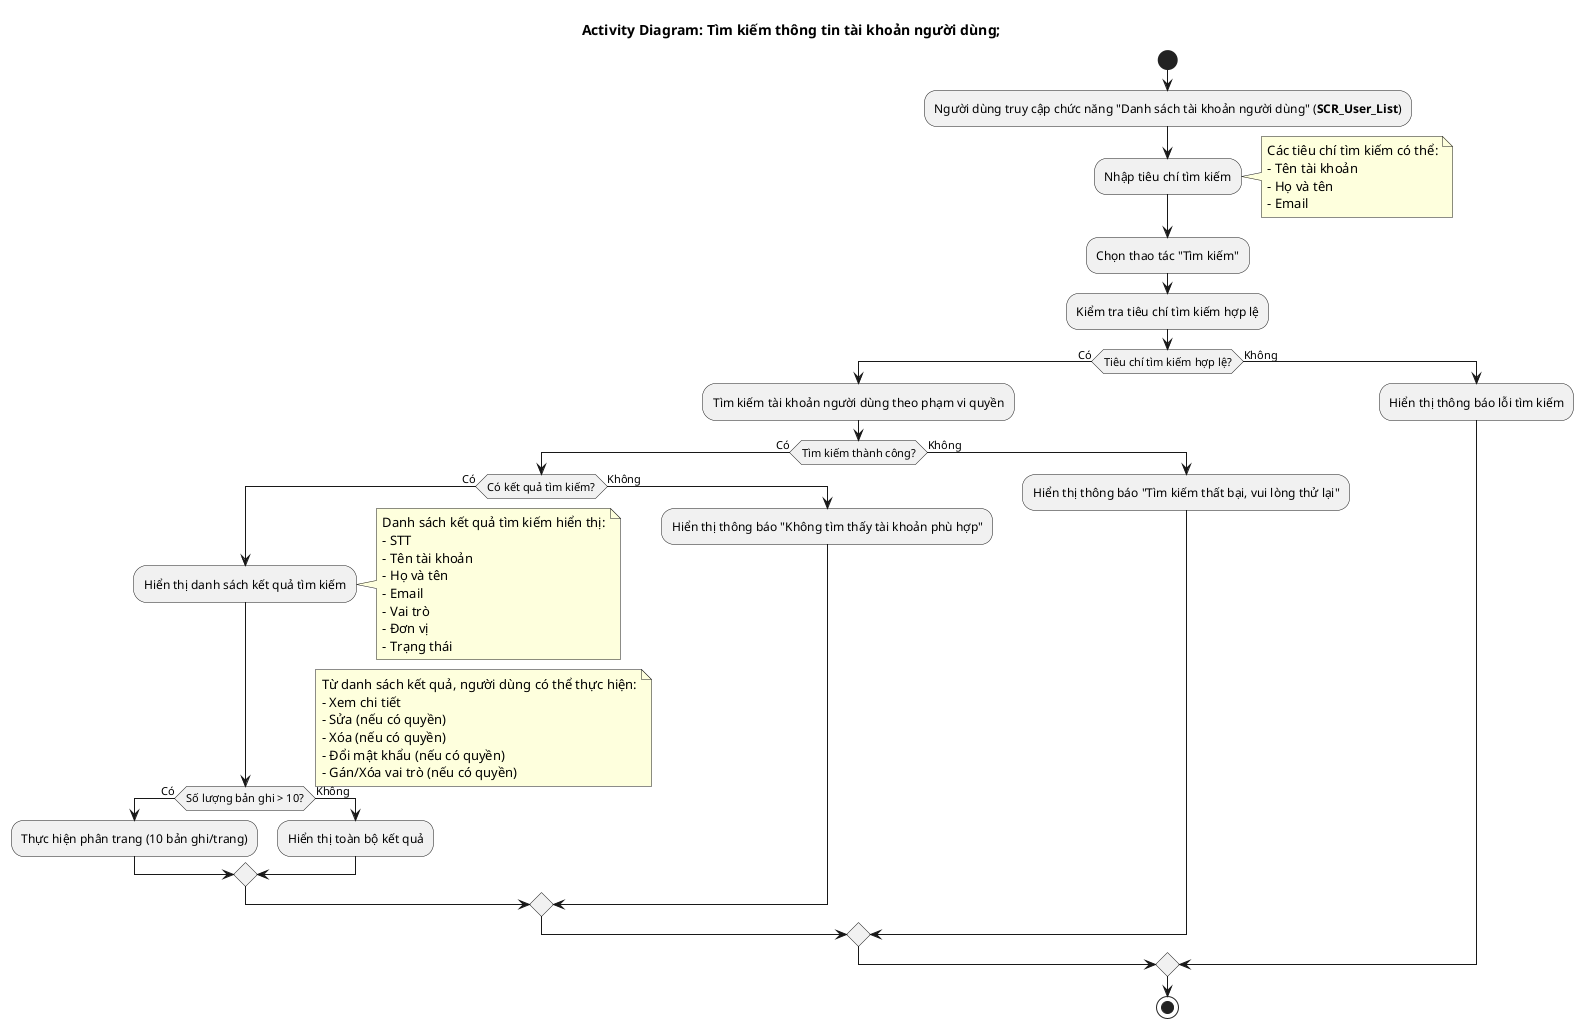 @startuml AD_User_Search
!pragma layout smetana
title Activity Diagram: Tìm kiếm thông tin tài khoản người dùng;
start
:Người dùng truy cập chức năng "Danh sách tài khoản người dùng" (**SCR_User_List**);
:Nhập tiêu chí tìm kiếm;
note right
  Các tiêu chí tìm kiếm có thể:
  - Tên tài khoản
  - Họ và tên
  - Email
end note
:Chọn thao tác "Tìm kiếm";
:Kiểm tra tiêu chí tìm kiếm hợp lệ;
if (Tiêu chí tìm kiếm hợp lệ?) then (Có)
  :Tìm kiếm tài khoản người dùng theo phạm vi quyền;
  if (Tìm kiếm thành công?) then (Có)
    if (Có kết quả tìm kiếm?) then (Có)
      :Hiển thị danh sách kết quả tìm kiếm;
      note right
        Danh sách kết quả tìm kiếm hiển thị:
        - STT
        - Tên tài khoản
        - Họ và tên
        - Email
        - Vai trò
        - Đơn vị
        - Trạng thái
      end note
      if (Số lượng bản ghi > 10?) then (Có)
        :Thực hiện phân trang (10 bản ghi/trang);
      else (Không)
        :Hiển thị toàn bộ kết quả;
      endif
      note right
        Từ danh sách kết quả, người dùng có thể thực hiện:
        - Xem chi tiết
        - Sửa (nếu có quyền)
        - Xóa (nếu có quyền)
        - Đổi mật khẩu (nếu có quyền)
        - Gán/Xóa vai trò (nếu có quyền)
      end note
    else (Không)
      :Hiển thị thông báo "Không tìm thấy tài khoản phù hợp";
    endif
  else (Không)
    :Hiển thị thông báo "Tìm kiếm thất bại, vui lòng thử lại";
  endif
else (Không)
  :Hiển thị thông báo lỗi tìm kiếm;
endif
stop
@enduml